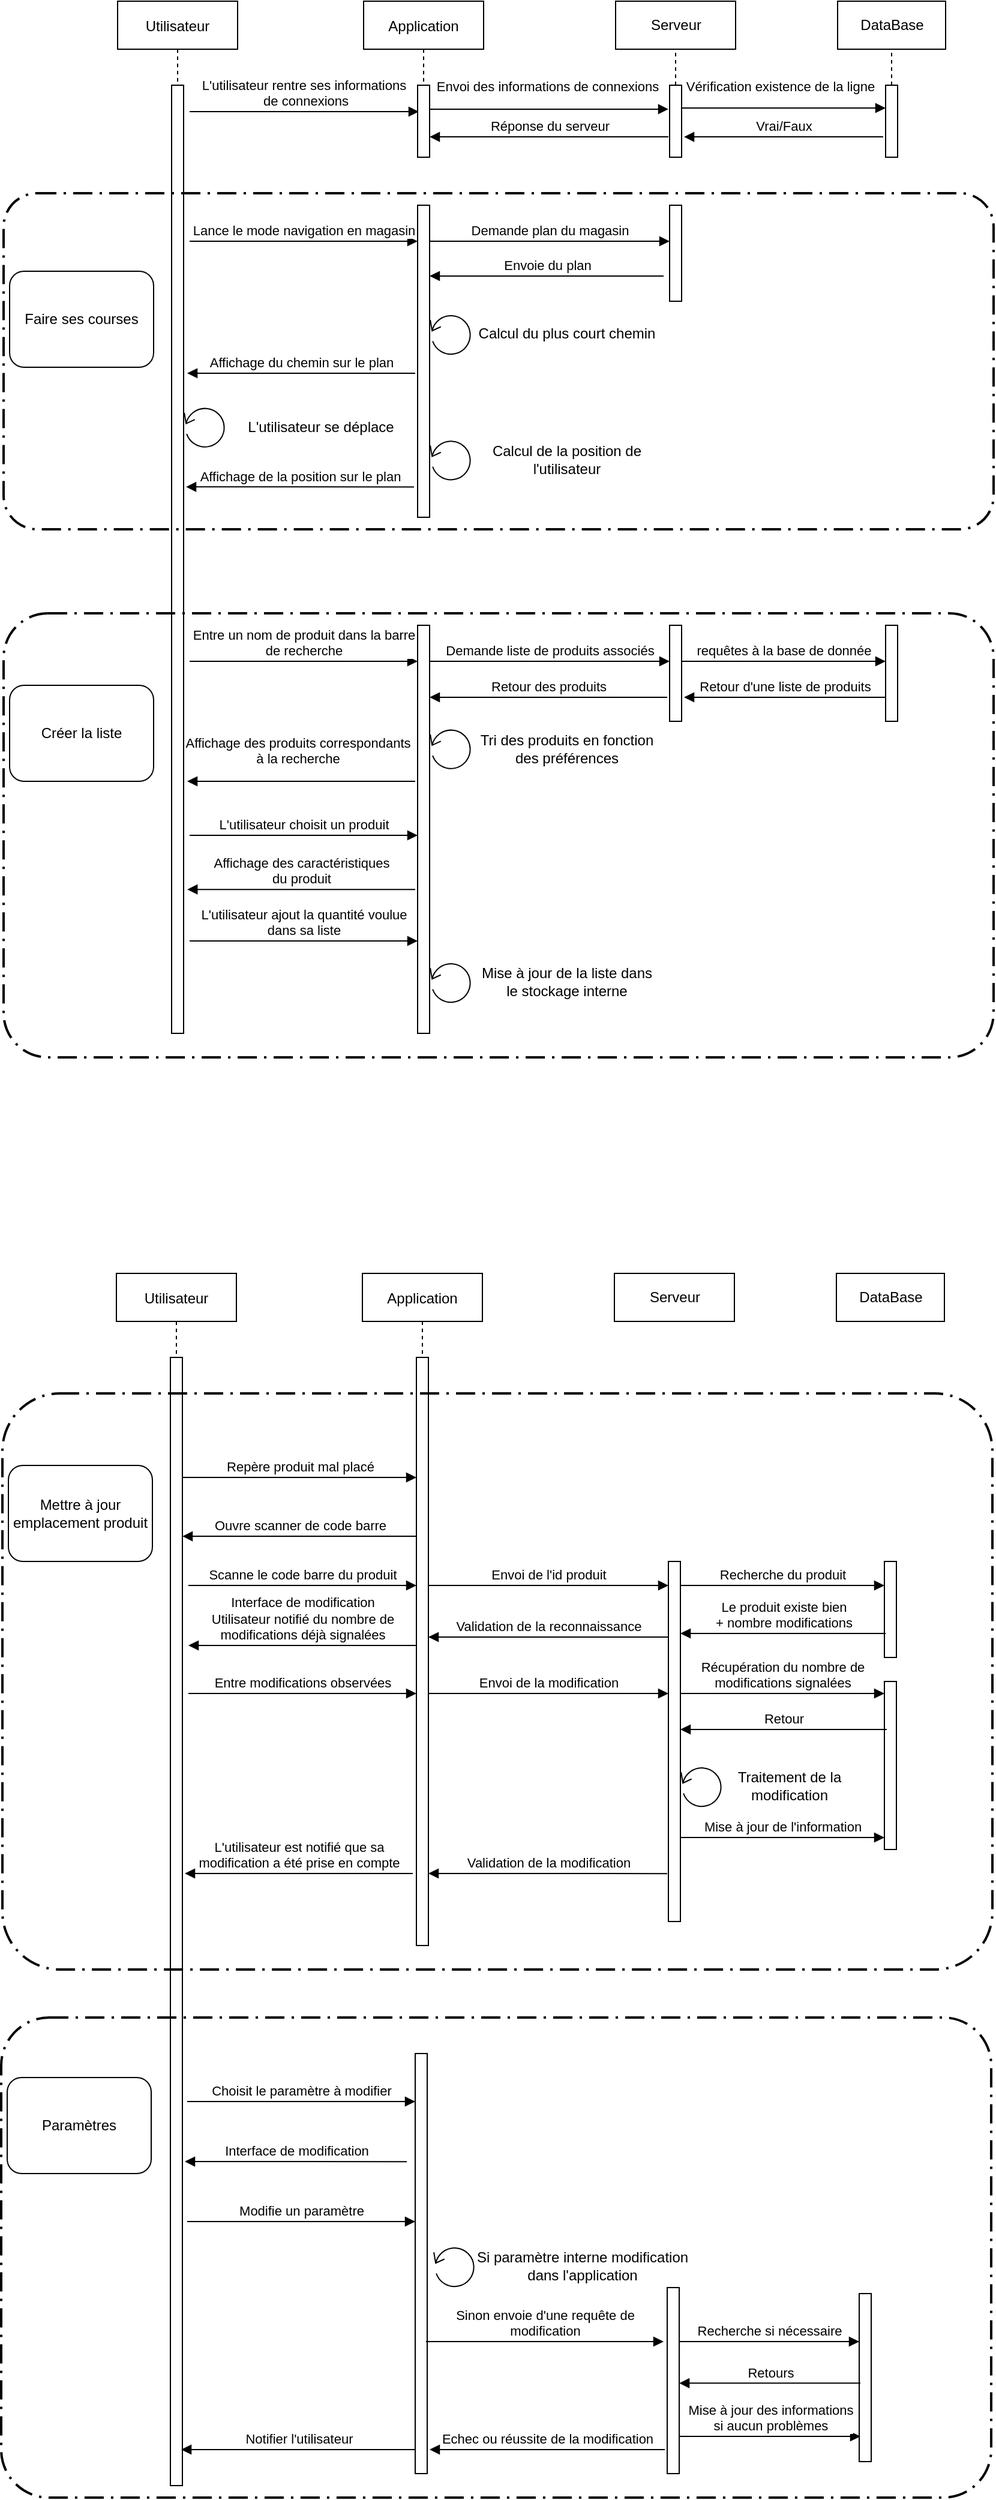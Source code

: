 <mxfile version="13.10.2" type="device"><diagram id="kgpKYQtTHZ0yAKxKKP6v" name="Page-1"><mxGraphModel dx="1422" dy="762" grid="1" gridSize="10" guides="1" tooltips="1" connect="1" arrows="1" fold="1" page="1" pageScale="1" pageWidth="850" pageHeight="1100" math="0" shadow="0"><root><mxCell id="0"/><mxCell id="1" parent="0"/><mxCell id="-C548VsCKAEbCrw7vw09-47" value="" style="html=1;points=[];perimeter=orthogonalPerimeter;" vertex="1" parent="1"><mxGeometry x="359" y="1190" width="10" height="490" as="geometry"/></mxCell><mxCell id="-C548VsCKAEbCrw7vw09-79" value="" style="html=1;points=[];perimeter=orthogonalPerimeter;" vertex="1" parent="1"><mxGeometry x="154" y="1190" width="10" height="940" as="geometry"/></mxCell><mxCell id="-C548VsCKAEbCrw7vw09-80" value="" style="rounded=1;arcSize=10;dashed=1;strokeColor=#000000;fillColor=none;gradientColor=none;dashPattern=8 3 1 3;strokeWidth=2;" vertex="1" parent="1"><mxGeometry x="14" y="1220" width="825" height="480" as="geometry"/></mxCell><mxCell id="3nuBFxr9cyL0pnOWT2aG-1" value="Utilisateur" style="shape=umlLifeline;perimeter=lifelinePerimeter;container=1;collapsible=0;recursiveResize=0;rounded=0;shadow=0;strokeWidth=1;" parent="1" vertex="1"><mxGeometry x="110" y="60" width="100" height="860" as="geometry"/></mxCell><mxCell id="3nuBFxr9cyL0pnOWT2aG-2" value="" style="points=[];perimeter=orthogonalPerimeter;rounded=0;shadow=0;strokeWidth=1;" parent="3nuBFxr9cyL0pnOWT2aG-1" vertex="1"><mxGeometry x="45" y="70" width="10" height="790" as="geometry"/></mxCell><mxCell id="3nuBFxr9cyL0pnOWT2aG-5" value="Application" style="shape=umlLifeline;perimeter=lifelinePerimeter;container=1;collapsible=0;recursiveResize=0;rounded=0;shadow=0;strokeWidth=1;" parent="1" vertex="1"><mxGeometry x="315" y="60" width="100" height="70" as="geometry"/></mxCell><mxCell id="3nuBFxr9cyL0pnOWT2aG-8" value="L'utilisateur rentre ses informations&#10; de connexions" style="verticalAlign=bottom;endArrow=block;shadow=0;strokeWidth=1;sourcePerimeterSpacing=0;" parent="1" edge="1"><mxGeometry relative="1" as="geometry"><mxPoint x="170" y="152" as="sourcePoint"/><mxPoint x="361" y="152" as="targetPoint"/></mxGeometry></mxCell><mxCell id="gKXTYtNGidSjOozzmySM-3" value="Serveur" style="html=1;" parent="1" vertex="1"><mxGeometry x="525" y="60" width="100" height="40" as="geometry"/></mxCell><mxCell id="gKXTYtNGidSjOozzmySM-8" value="" style="html=1;points=[];perimeter=orthogonalPerimeter;" parent="1" vertex="1"><mxGeometry x="360" y="130" width="10" height="60" as="geometry"/></mxCell><mxCell id="gKXTYtNGidSjOozzmySM-11" value="Envoi des informations de connexions" style="html=1;verticalAlign=bottom;endArrow=block;entryX=-0.1;entryY=0.333;entryDx=0;entryDy=0;entryPerimeter=0;" parent="1" source="gKXTYtNGidSjOozzmySM-8" target="gKXTYtNGidSjOozzmySM-12" edge="1"><mxGeometry x="-0.022" y="10" width="80" relative="1" as="geometry"><mxPoint x="490" y="150" as="sourcePoint"/><mxPoint x="550" y="150" as="targetPoint"/><Array as="points"><mxPoint x="500" y="150"/></Array><mxPoint as="offset"/></mxGeometry></mxCell><mxCell id="gKXTYtNGidSjOozzmySM-12" value="" style="html=1;points=[];perimeter=orthogonalPerimeter;" parent="1" vertex="1"><mxGeometry x="570" y="130" width="10" height="60" as="geometry"/></mxCell><mxCell id="gKXTYtNGidSjOozzmySM-17" value="" style="endArrow=none;dashed=1;html=1;entryX=0.5;entryY=1;entryDx=0;entryDy=0;exitX=0.5;exitY=0;exitDx=0;exitDy=0;exitPerimeter=0;" parent="1" source="gKXTYtNGidSjOozzmySM-12" target="gKXTYtNGidSjOozzmySM-3" edge="1"><mxGeometry width="50" height="50" relative="1" as="geometry"><mxPoint x="400" y="130" as="sourcePoint"/><mxPoint x="450" y="80" as="targetPoint"/></mxGeometry></mxCell><mxCell id="gKXTYtNGidSjOozzmySM-18" value="DataBase" style="html=1;" parent="1" vertex="1"><mxGeometry x="710" y="60" width="90" height="40" as="geometry"/></mxCell><mxCell id="gKXTYtNGidSjOozzmySM-19" value="" style="html=1;points=[];perimeter=orthogonalPerimeter;" parent="1" vertex="1"><mxGeometry x="750" y="130" width="10" height="60" as="geometry"/></mxCell><mxCell id="gKXTYtNGidSjOozzmySM-20" value="" style="endArrow=none;dashed=1;html=1;entryX=0.5;entryY=1;entryDx=0;entryDy=0;" parent="1" source="gKXTYtNGidSjOozzmySM-19" target="gKXTYtNGidSjOozzmySM-18" edge="1"><mxGeometry width="50" height="50" relative="1" as="geometry"><mxPoint x="755" y="120" as="sourcePoint"/><mxPoint x="450" y="180" as="targetPoint"/></mxGeometry></mxCell><mxCell id="gKXTYtNGidSjOozzmySM-21" value="Vérification existence de la ligne" style="html=1;verticalAlign=bottom;endArrow=block;" parent="1" source="gKXTYtNGidSjOozzmySM-12" edge="1"><mxGeometry x="-0.042" y="9" width="80" relative="1" as="geometry"><mxPoint x="380" y="210" as="sourcePoint"/><mxPoint x="750" y="149" as="targetPoint"/><mxPoint as="offset"/></mxGeometry></mxCell><mxCell id="gKXTYtNGidSjOozzmySM-23" value="Vrai/Faux" style="html=1;verticalAlign=bottom;endArrow=block;entryX=1.2;entryY=0.717;entryDx=0;entryDy=0;entryPerimeter=0;exitX=-0.2;exitY=0.717;exitDx=0;exitDy=0;exitPerimeter=0;" parent="1" source="gKXTYtNGidSjOozzmySM-19" target="gKXTYtNGidSjOozzmySM-12" edge="1"><mxGeometry width="80" relative="1" as="geometry"><mxPoint x="380" y="210" as="sourcePoint"/><mxPoint x="460" y="210" as="targetPoint"/></mxGeometry></mxCell><mxCell id="gKXTYtNGidSjOozzmySM-24" value="Réponse du serveur" style="html=1;verticalAlign=bottom;endArrow=block;exitX=-0.1;exitY=0.717;exitDx=0;exitDy=0;exitPerimeter=0;" parent="1" source="gKXTYtNGidSjOozzmySM-12" target="gKXTYtNGidSjOozzmySM-8" edge="1"><mxGeometry width="80" relative="1" as="geometry"><mxPoint x="380" y="210" as="sourcePoint"/><mxPoint x="380" y="173" as="targetPoint"/></mxGeometry></mxCell><mxCell id="gKXTYtNGidSjOozzmySM-25" value="" style="rounded=1;arcSize=10;dashed=1;strokeColor=#000000;fillColor=none;gradientColor=none;dashPattern=8 3 1 3;strokeWidth=2;" parent="1" vertex="1"><mxGeometry x="15" y="220" width="825" height="280" as="geometry"/></mxCell><mxCell id="gKXTYtNGidSjOozzmySM-31" value="Faire ses courses" style="shape=ext;rounded=1;html=1;whiteSpace=wrap;" parent="1" vertex="1"><mxGeometry x="20" y="285" width="120" height="80" as="geometry"/></mxCell><mxCell id="-C548VsCKAEbCrw7vw09-1" value="" style="html=1;points=[];perimeter=orthogonalPerimeter;" vertex="1" parent="1"><mxGeometry x="360" y="230" width="10" height="260" as="geometry"/></mxCell><mxCell id="-C548VsCKAEbCrw7vw09-2" value="Lance le mode navigation en magasin" style="html=1;verticalAlign=bottom;endArrow=block;" edge="1" parent="1"><mxGeometry width="80" relative="1" as="geometry"><mxPoint x="170" y="260" as="sourcePoint"/><mxPoint x="360" y="260.0" as="targetPoint"/></mxGeometry></mxCell><mxCell id="-C548VsCKAEbCrw7vw09-7" value="" style="html=1;points=[];perimeter=orthogonalPerimeter;" vertex="1" parent="1"><mxGeometry x="570" y="230" width="10" height="80" as="geometry"/></mxCell><mxCell id="-C548VsCKAEbCrw7vw09-8" value="Demande plan du magasin" style="html=1;verticalAlign=bottom;endArrow=block;" edge="1" parent="1" target="-C548VsCKAEbCrw7vw09-7"><mxGeometry width="80" relative="1" as="geometry"><mxPoint x="370" y="260" as="sourcePoint"/><mxPoint x="450" y="260" as="targetPoint"/></mxGeometry></mxCell><mxCell id="-C548VsCKAEbCrw7vw09-10" value="Envoie du plan" style="html=1;verticalAlign=bottom;endArrow=block;exitX=-0.5;exitY=0.625;exitDx=0;exitDy=0;exitPerimeter=0;" edge="1" parent="1"><mxGeometry width="80" relative="1" as="geometry"><mxPoint x="565" y="289" as="sourcePoint"/><mxPoint x="370" y="289" as="targetPoint"/></mxGeometry></mxCell><mxCell id="-C548VsCKAEbCrw7vw09-14" value="" style="shape=mxgraph.bpmn.loop;html=1;outlineConnect=0;rotation=65;" vertex="1" parent="1"><mxGeometry x="370" y="320" width="36.02" height="34.72" as="geometry"/></mxCell><mxCell id="-C548VsCKAEbCrw7vw09-15" value="Calcul du plus court chemin" style="text;html=1;strokeColor=none;fillColor=none;align=center;verticalAlign=middle;whiteSpace=wrap;rounded=0;" vertex="1" parent="1"><mxGeometry x="402" y="327.36" width="165" height="20" as="geometry"/></mxCell><mxCell id="-C548VsCKAEbCrw7vw09-16" value="Affichage du chemin sur le plan" style="html=1;verticalAlign=bottom;endArrow=block;" edge="1" parent="1"><mxGeometry width="80" relative="1" as="geometry"><mxPoint x="358" y="370" as="sourcePoint"/><mxPoint x="168" y="370" as="targetPoint"/></mxGeometry></mxCell><mxCell id="-C548VsCKAEbCrw7vw09-17" value="" style="shape=mxgraph.bpmn.loop;html=1;outlineConnect=0;rotation=65;" vertex="1" parent="1"><mxGeometry x="370" y="424.64" width="36.02" height="34.72" as="geometry"/></mxCell><mxCell id="-C548VsCKAEbCrw7vw09-18" value="Calcul de la position de l'utilisateur" style="text;html=1;strokeColor=none;fillColor=none;align=center;verticalAlign=middle;whiteSpace=wrap;rounded=0;" vertex="1" parent="1"><mxGeometry x="402" y="432" width="165" height="20" as="geometry"/></mxCell><mxCell id="-C548VsCKAEbCrw7vw09-19" value="Affichage de la position sur le plan" style="html=1;verticalAlign=bottom;endArrow=block;exitX=0;exitY=0.731;exitDx=0;exitDy=0;exitPerimeter=0;" edge="1" parent="1"><mxGeometry width="80" relative="1" as="geometry"><mxPoint x="357" y="464.7" as="sourcePoint"/><mxPoint x="167" y="464.64" as="targetPoint"/></mxGeometry></mxCell><mxCell id="-C548VsCKAEbCrw7vw09-20" value="" style="shape=mxgraph.bpmn.loop;html=1;outlineConnect=0;rotation=65;" vertex="1" parent="1"><mxGeometry x="165" y="397.28" width="36.02" height="34.72" as="geometry"/></mxCell><mxCell id="-C548VsCKAEbCrw7vw09-21" value="L'utilisateur se déplace" style="text;html=1;strokeColor=none;fillColor=none;align=center;verticalAlign=middle;whiteSpace=wrap;rounded=0;" vertex="1" parent="1"><mxGeometry x="197" y="404.64" width="165" height="20" as="geometry"/></mxCell><mxCell id="-C548VsCKAEbCrw7vw09-22" value="Créer la liste" style="shape=ext;rounded=1;html=1;whiteSpace=wrap;" vertex="1" parent="1"><mxGeometry x="20" y="630" width="120" height="80" as="geometry"/></mxCell><mxCell id="-C548VsCKAEbCrw7vw09-23" value="" style="rounded=1;arcSize=10;dashed=1;strokeColor=#000000;fillColor=none;gradientColor=none;dashPattern=8 3 1 3;strokeWidth=2;" vertex="1" parent="1"><mxGeometry x="15" y="570" width="825" height="370" as="geometry"/></mxCell><mxCell id="-C548VsCKAEbCrw7vw09-25" value="" style="html=1;points=[];perimeter=orthogonalPerimeter;" vertex="1" parent="1"><mxGeometry x="360" y="580" width="10" height="340" as="geometry"/></mxCell><mxCell id="-C548VsCKAEbCrw7vw09-26" value="Entre un nom de produit dans la barre&lt;br&gt;de recherche" style="html=1;verticalAlign=bottom;endArrow=block;" edge="1" parent="1"><mxGeometry width="80" relative="1" as="geometry"><mxPoint x="170" y="610" as="sourcePoint"/><mxPoint x="360" y="610" as="targetPoint"/></mxGeometry></mxCell><mxCell id="-C548VsCKAEbCrw7vw09-28" value="" style="html=1;points=[];perimeter=orthogonalPerimeter;" vertex="1" parent="1"><mxGeometry x="570" y="580" width="10" height="80" as="geometry"/></mxCell><mxCell id="-C548VsCKAEbCrw7vw09-29" value="Demande liste de produits associés" style="html=1;verticalAlign=bottom;endArrow=block;entryX=0;entryY=0.25;entryDx=0;entryDy=0;entryPerimeter=0;" edge="1" parent="1"><mxGeometry width="80" relative="1" as="geometry"><mxPoint x="370" y="610" as="sourcePoint"/><mxPoint x="570" y="610" as="targetPoint"/></mxGeometry></mxCell><mxCell id="-C548VsCKAEbCrw7vw09-30" value="" style="html=1;points=[];perimeter=orthogonalPerimeter;" vertex="1" parent="1"><mxGeometry x="750" y="580" width="10" height="80" as="geometry"/></mxCell><mxCell id="-C548VsCKAEbCrw7vw09-32" value="requêtes à la base de donnée" style="html=1;verticalAlign=bottom;endArrow=block;" edge="1" parent="1" target="-C548VsCKAEbCrw7vw09-30"><mxGeometry width="80" relative="1" as="geometry"><mxPoint x="580" y="610" as="sourcePoint"/><mxPoint x="660" y="610" as="targetPoint"/></mxGeometry></mxCell><mxCell id="-C548VsCKAEbCrw7vw09-33" value="Retour d'une liste de produits" style="html=1;verticalAlign=bottom;endArrow=block;entryX=1.2;entryY=0.75;entryDx=0;entryDy=0;entryPerimeter=0;" edge="1" parent="1" source="-C548VsCKAEbCrw7vw09-30" target="-C548VsCKAEbCrw7vw09-28"><mxGeometry width="80" relative="1" as="geometry"><mxPoint x="620" y="690" as="sourcePoint"/><mxPoint x="700" y="690" as="targetPoint"/></mxGeometry></mxCell><mxCell id="-C548VsCKAEbCrw7vw09-36" value="Retour des produits" style="html=1;verticalAlign=bottom;endArrow=block;" edge="1" parent="1" target="-C548VsCKAEbCrw7vw09-25"><mxGeometry width="80" relative="1" as="geometry"><mxPoint x="568" y="640" as="sourcePoint"/><mxPoint x="495" y="639.5" as="targetPoint"/><Array as="points"><mxPoint x="550" y="640"/></Array></mxGeometry></mxCell><mxCell id="-C548VsCKAEbCrw7vw09-37" value="" style="shape=mxgraph.bpmn.loop;html=1;outlineConnect=0;rotation=65;" vertex="1" parent="1"><mxGeometry x="370" y="665.28" width="36.02" height="34.72" as="geometry"/></mxCell><mxCell id="-C548VsCKAEbCrw7vw09-38" value="Tri des produits en fonction des préférences" style="text;html=1;strokeColor=none;fillColor=none;align=center;verticalAlign=middle;whiteSpace=wrap;rounded=0;" vertex="1" parent="1"><mxGeometry x="402" y="672.64" width="165" height="20" as="geometry"/></mxCell><mxCell id="-C548VsCKAEbCrw7vw09-39" value="Affichage des produits correspondants&lt;br&gt;à la recherche" style="html=1;verticalAlign=bottom;endArrow=block;" edge="1" parent="1"><mxGeometry x="0.032" y="-10" width="80" relative="1" as="geometry"><mxPoint x="358" y="710" as="sourcePoint"/><mxPoint x="168" y="710" as="targetPoint"/><mxPoint as="offset"/></mxGeometry></mxCell><mxCell id="-C548VsCKAEbCrw7vw09-40" value="L'utilisateur choisit un produit" style="html=1;verticalAlign=bottom;endArrow=block;" edge="1" parent="1"><mxGeometry width="80" relative="1" as="geometry"><mxPoint x="170" y="755" as="sourcePoint"/><mxPoint x="360" y="755" as="targetPoint"/></mxGeometry></mxCell><mxCell id="-C548VsCKAEbCrw7vw09-41" value="Affichage des caractéristiques&lt;br&gt;du produit" style="html=1;verticalAlign=bottom;endArrow=block;entryX=0.188;entryY=0.719;entryDx=0;entryDy=0;entryPerimeter=0;" edge="1" parent="1"><mxGeometry width="80" relative="1" as="geometry"><mxPoint x="358" y="800.08" as="sourcePoint"/><mxPoint x="168.1" y="800.08" as="targetPoint"/></mxGeometry></mxCell><mxCell id="-C548VsCKAEbCrw7vw09-42" value="L'utilisateur ajout la quantité voulue&lt;br&gt;dans sa liste" style="html=1;verticalAlign=bottom;endArrow=block;" edge="1" parent="1"><mxGeometry width="80" relative="1" as="geometry"><mxPoint x="170" y="843" as="sourcePoint"/><mxPoint x="360" y="843" as="targetPoint"/></mxGeometry></mxCell><mxCell id="-C548VsCKAEbCrw7vw09-43" value="" style="shape=mxgraph.bpmn.loop;html=1;outlineConnect=0;rotation=65;" vertex="1" parent="1"><mxGeometry x="370" y="860" width="36.02" height="34.72" as="geometry"/></mxCell><mxCell id="-C548VsCKAEbCrw7vw09-44" value="Mise à jour de la liste dans&lt;br&gt;le stockage interne" style="text;html=1;strokeColor=none;fillColor=none;align=center;verticalAlign=middle;whiteSpace=wrap;rounded=0;" vertex="1" parent="1"><mxGeometry x="402" y="867.36" width="165" height="20" as="geometry"/></mxCell><mxCell id="-C548VsCKAEbCrw7vw09-45" value="Mettre à jour emplacement produit" style="shape=ext;rounded=1;html=1;whiteSpace=wrap;" vertex="1" parent="1"><mxGeometry x="19" y="1280" width="120" height="80" as="geometry"/></mxCell><mxCell id="-C548VsCKAEbCrw7vw09-48" value="Repère produit mal placé" style="html=1;verticalAlign=bottom;endArrow=block;" edge="1" parent="1" target="-C548VsCKAEbCrw7vw09-47"><mxGeometry width="80" relative="1" as="geometry"><mxPoint x="164" y="1290" as="sourcePoint"/><mxPoint x="244" y="1290" as="targetPoint"/></mxGeometry></mxCell><mxCell id="-C548VsCKAEbCrw7vw09-49" value="Ouvre scanner de code barre" style="html=1;verticalAlign=bottom;endArrow=block;entryX=0.188;entryY=0.208;entryDx=0;entryDy=0;entryPerimeter=0;" edge="1" parent="1" source="-C548VsCKAEbCrw7vw09-47"><mxGeometry width="80" relative="1" as="geometry"><mxPoint x="354.9" y="1339" as="sourcePoint"/><mxPoint x="164.0" y="1339.06" as="targetPoint"/></mxGeometry></mxCell><mxCell id="-C548VsCKAEbCrw7vw09-50" value="Scanne le code barre du produit" style="html=1;verticalAlign=bottom;endArrow=block;" edge="1" parent="1" target="-C548VsCKAEbCrw7vw09-47"><mxGeometry width="80" relative="1" as="geometry"><mxPoint x="169" y="1380" as="sourcePoint"/><mxPoint x="249" y="1380" as="targetPoint"/></mxGeometry></mxCell><mxCell id="-C548VsCKAEbCrw7vw09-51" value="" style="html=1;points=[];perimeter=orthogonalPerimeter;" vertex="1" parent="1"><mxGeometry x="569" y="1360" width="10" height="300" as="geometry"/></mxCell><mxCell id="-C548VsCKAEbCrw7vw09-52" value="Envoi de l'id produit" style="html=1;verticalAlign=bottom;endArrow=block;" edge="1" parent="1"><mxGeometry width="80" relative="1" as="geometry"><mxPoint x="369" y="1380" as="sourcePoint"/><mxPoint x="569" y="1380" as="targetPoint"/></mxGeometry></mxCell><mxCell id="-C548VsCKAEbCrw7vw09-53" value="" style="html=1;points=[];perimeter=orthogonalPerimeter;" vertex="1" parent="1"><mxGeometry x="749" y="1360" width="10" height="80" as="geometry"/></mxCell><mxCell id="-C548VsCKAEbCrw7vw09-54" value="Recherche du produit" style="html=1;verticalAlign=bottom;endArrow=block;" edge="1" parent="1" target="-C548VsCKAEbCrw7vw09-53"><mxGeometry width="80" relative="1" as="geometry"><mxPoint x="579" y="1380" as="sourcePoint"/><mxPoint x="659" y="1380" as="targetPoint"/></mxGeometry></mxCell><mxCell id="-C548VsCKAEbCrw7vw09-56" value="Le produit existe bien&lt;br&gt;+ nombre modifications" style="html=1;verticalAlign=bottom;endArrow=block;" edge="1" parent="1" target="-C548VsCKAEbCrw7vw09-51"><mxGeometry width="80" relative="1" as="geometry"><mxPoint x="750" y="1420" as="sourcePoint"/><mxPoint x="689" y="1410" as="targetPoint"/><Array as="points"><mxPoint x="709" y="1420"/></Array></mxGeometry></mxCell><mxCell id="-C548VsCKAEbCrw7vw09-57" value="Validation de la reconnaissance" style="html=1;verticalAlign=bottom;endArrow=block;" edge="1" parent="1"><mxGeometry width="80" relative="1" as="geometry"><mxPoint x="569" y="1423" as="sourcePoint"/><mxPoint x="369" y="1423" as="targetPoint"/><Array as="points"><mxPoint x="499" y="1423"/></Array></mxGeometry></mxCell><mxCell id="-C548VsCKAEbCrw7vw09-58" value="Interface de modification&lt;br&gt;Utilisateur notifié du nombre de&lt;br&gt;modifications déjà signalées" style="html=1;verticalAlign=bottom;endArrow=block;" edge="1" parent="1"><mxGeometry width="80" relative="1" as="geometry"><mxPoint x="359" y="1430" as="sourcePoint"/><mxPoint x="169" y="1430" as="targetPoint"/></mxGeometry></mxCell><mxCell id="-C548VsCKAEbCrw7vw09-59" value="Entre modifications observées" style="html=1;verticalAlign=bottom;endArrow=block;" edge="1" parent="1" target="-C548VsCKAEbCrw7vw09-47"><mxGeometry width="80" relative="1" as="geometry"><mxPoint x="169" y="1470" as="sourcePoint"/><mxPoint x="249" y="1470" as="targetPoint"/></mxGeometry></mxCell><mxCell id="-C548VsCKAEbCrw7vw09-60" value="Envoi de la modification" style="html=1;verticalAlign=bottom;endArrow=block;" edge="1" parent="1" target="-C548VsCKAEbCrw7vw09-51"><mxGeometry width="80" relative="1" as="geometry"><mxPoint x="369" y="1470" as="sourcePoint"/><mxPoint x="449" y="1470" as="targetPoint"/></mxGeometry></mxCell><mxCell id="-C548VsCKAEbCrw7vw09-62" value="" style="html=1;points=[];perimeter=orthogonalPerimeter;" vertex="1" parent="1"><mxGeometry x="749" y="1460" width="10" height="140" as="geometry"/></mxCell><mxCell id="-C548VsCKAEbCrw7vw09-63" value="Récupération du nombre de&lt;br&gt;modifications signalées" style="html=1;verticalAlign=bottom;endArrow=block;" edge="1" parent="1" target="-C548VsCKAEbCrw7vw09-62"><mxGeometry width="80" relative="1" as="geometry"><mxPoint x="579" y="1470" as="sourcePoint"/><mxPoint x="659" y="1470" as="targetPoint"/></mxGeometry></mxCell><mxCell id="-C548VsCKAEbCrw7vw09-64" value="Retour" style="html=1;verticalAlign=bottom;endArrow=block;" edge="1" parent="1" target="-C548VsCKAEbCrw7vw09-51"><mxGeometry width="80" relative="1" as="geometry"><mxPoint x="751" y="1500" as="sourcePoint"/><mxPoint x="709" y="1500" as="targetPoint"/><Array as="points"><mxPoint x="609" y="1500"/></Array></mxGeometry></mxCell><mxCell id="-C548VsCKAEbCrw7vw09-65" value="" style="shape=mxgraph.bpmn.loop;html=1;outlineConnect=0;rotation=65;" vertex="1" parent="1"><mxGeometry x="579" y="1530" width="36.02" height="34.72" as="geometry"/></mxCell><mxCell id="-C548VsCKAEbCrw7vw09-66" value="Traitement de la&lt;br&gt;modification" style="text;html=1;strokeColor=none;fillColor=none;align=center;verticalAlign=middle;whiteSpace=wrap;rounded=0;" vertex="1" parent="1"><mxGeometry x="611" y="1537.36" width="118" height="20" as="geometry"/></mxCell><mxCell id="-C548VsCKAEbCrw7vw09-69" value="Mise à jour de l'information" style="html=1;verticalAlign=bottom;endArrow=block;" edge="1" parent="1" target="-C548VsCKAEbCrw7vw09-62"><mxGeometry width="80" relative="1" as="geometry"><mxPoint x="579" y="1590" as="sourcePoint"/><mxPoint x="659" y="1590" as="targetPoint"/></mxGeometry></mxCell><mxCell id="-C548VsCKAEbCrw7vw09-70" value="Validation de la modification" style="html=1;verticalAlign=bottom;endArrow=block;exitX=-0.1;exitY=0.867;exitDx=0;exitDy=0;exitPerimeter=0;" edge="1" parent="1" source="-C548VsCKAEbCrw7vw09-51" target="-C548VsCKAEbCrw7vw09-47"><mxGeometry width="80" relative="1" as="geometry"><mxPoint x="569" y="1630" as="sourcePoint"/><mxPoint x="529" y="1630" as="targetPoint"/><Array as="points"><mxPoint x="489" y="1620"/></Array></mxGeometry></mxCell><mxCell id="-C548VsCKAEbCrw7vw09-71" value="L'utilisateur est notifié que sa&lt;br&gt;modification a été prise en compte" style="html=1;verticalAlign=bottom;endArrow=block;" edge="1" parent="1"><mxGeometry width="80" relative="1" as="geometry"><mxPoint x="356" y="1620" as="sourcePoint"/><mxPoint x="166" y="1620" as="targetPoint"/></mxGeometry></mxCell><mxCell id="-C548VsCKAEbCrw7vw09-73" value="Utilisateur" style="shape=umlLifeline;perimeter=lifelinePerimeter;container=1;collapsible=0;recursiveResize=0;rounded=0;shadow=0;strokeWidth=1;" vertex="1" parent="1"><mxGeometry x="109" y="1120" width="100" height="70" as="geometry"/></mxCell><mxCell id="-C548VsCKAEbCrw7vw09-75" value="Application" style="shape=umlLifeline;perimeter=lifelinePerimeter;container=1;collapsible=0;recursiveResize=0;rounded=0;shadow=0;strokeWidth=1;" vertex="1" parent="1"><mxGeometry x="314" y="1120" width="100" height="70" as="geometry"/></mxCell><mxCell id="-C548VsCKAEbCrw7vw09-76" value="Serveur" style="html=1;" vertex="1" parent="1"><mxGeometry x="524" y="1120" width="100" height="40" as="geometry"/></mxCell><mxCell id="-C548VsCKAEbCrw7vw09-77" value="DataBase" style="html=1;" vertex="1" parent="1"><mxGeometry x="709" y="1120" width="90" height="40" as="geometry"/></mxCell><mxCell id="-C548VsCKAEbCrw7vw09-81" value="Paramètres" style="shape=ext;rounded=1;html=1;whiteSpace=wrap;" vertex="1" parent="1"><mxGeometry x="18" y="1790" width="120" height="80" as="geometry"/></mxCell><mxCell id="-C548VsCKAEbCrw7vw09-83" value="" style="rounded=1;arcSize=10;dashed=1;strokeColor=#000000;fillColor=none;gradientColor=none;dashPattern=8 3 1 3;strokeWidth=2;" vertex="1" parent="1"><mxGeometry x="13" y="1740" width="825" height="400" as="geometry"/></mxCell><mxCell id="-C548VsCKAEbCrw7vw09-84" value="" style="html=1;points=[];perimeter=orthogonalPerimeter;" vertex="1" parent="1"><mxGeometry x="358" y="1770" width="10" height="350" as="geometry"/></mxCell><mxCell id="-C548VsCKAEbCrw7vw09-85" value="Choisit le paramètre à modifier" style="html=1;verticalAlign=bottom;endArrow=block;" edge="1" parent="1" target="-C548VsCKAEbCrw7vw09-84"><mxGeometry width="80" relative="1" as="geometry"><mxPoint x="168" y="1810" as="sourcePoint"/><mxPoint x="248" y="1810" as="targetPoint"/></mxGeometry></mxCell><mxCell id="-C548VsCKAEbCrw7vw09-86" value="Interface de modification" style="html=1;verticalAlign=bottom;endArrow=block;exitX=-0.5;exitY=0.265;exitDx=0;exitDy=0;exitPerimeter=0;" edge="1" parent="1"><mxGeometry width="80" relative="1" as="geometry"><mxPoint x="351" y="1860.1" as="sourcePoint"/><mxPoint x="166" y="1860" as="targetPoint"/></mxGeometry></mxCell><mxCell id="-C548VsCKAEbCrw7vw09-87" value="Modifie un paramètre" style="html=1;verticalAlign=bottom;endArrow=block;" edge="1" parent="1" target="-C548VsCKAEbCrw7vw09-84"><mxGeometry width="80" relative="1" as="geometry"><mxPoint x="168" y="1910" as="sourcePoint"/><mxPoint x="248" y="1910" as="targetPoint"/></mxGeometry></mxCell><mxCell id="-C548VsCKAEbCrw7vw09-88" value="" style="shape=mxgraph.bpmn.loop;html=1;outlineConnect=0;rotation=65;" vertex="1" parent="1"><mxGeometry x="373" y="1930" width="36.02" height="34.72" as="geometry"/></mxCell><mxCell id="-C548VsCKAEbCrw7vw09-89" value="Si paramètre interne modification dans l'application" style="text;html=1;strokeColor=none;fillColor=none;align=center;verticalAlign=middle;whiteSpace=wrap;rounded=0;" vertex="1" parent="1"><mxGeometry x="405" y="1937.36" width="185" height="20" as="geometry"/></mxCell><mxCell id="-C548VsCKAEbCrw7vw09-90" value="Sinon envoie d'une requête de&lt;br&gt;modification" style="html=1;verticalAlign=bottom;endArrow=block;" edge="1" parent="1"><mxGeometry width="80" relative="1" as="geometry"><mxPoint x="367" y="2010" as="sourcePoint"/><mxPoint x="565" y="2010" as="targetPoint"/></mxGeometry></mxCell><mxCell id="-C548VsCKAEbCrw7vw09-91" value="" style="html=1;points=[];perimeter=orthogonalPerimeter;" vertex="1" parent="1"><mxGeometry x="568" y="1965" width="10" height="155" as="geometry"/></mxCell><mxCell id="-C548VsCKAEbCrw7vw09-92" value="" style="html=1;points=[];perimeter=orthogonalPerimeter;" vertex="1" parent="1"><mxGeometry x="728" y="1970" width="10" height="140" as="geometry"/></mxCell><mxCell id="-C548VsCKAEbCrw7vw09-93" value="Recherche si nécessaire" style="html=1;verticalAlign=bottom;endArrow=block;" edge="1" parent="1" target="-C548VsCKAEbCrw7vw09-92"><mxGeometry width="80" relative="1" as="geometry"><mxPoint x="578" y="2010" as="sourcePoint"/><mxPoint x="658" y="2010" as="targetPoint"/></mxGeometry></mxCell><mxCell id="-C548VsCKAEbCrw7vw09-94" value="Retours" style="html=1;verticalAlign=bottom;endArrow=block;exitX=0.1;exitY=0.562;exitDx=0;exitDy=0;exitPerimeter=0;" edge="1" parent="1"><mxGeometry width="80" relative="1" as="geometry"><mxPoint x="729" y="2044.68" as="sourcePoint"/><mxPoint x="578" y="2044.68" as="targetPoint"/></mxGeometry></mxCell><mxCell id="-C548VsCKAEbCrw7vw09-95" value="Mise à jour des informations&lt;br&gt;si aucun problèmes" style="html=1;verticalAlign=bottom;endArrow=block;" edge="1" parent="1"><mxGeometry width="80" relative="1" as="geometry"><mxPoint x="578" y="2089" as="sourcePoint"/><mxPoint x="729" y="2089" as="targetPoint"/></mxGeometry></mxCell><mxCell id="-C548VsCKAEbCrw7vw09-97" value="Echec ou réussite de la modification" style="html=1;verticalAlign=bottom;endArrow=block;exitX=-0.2;exitY=0.871;exitDx=0;exitDy=0;exitPerimeter=0;" edge="1" parent="1" source="-C548VsCKAEbCrw7vw09-91"><mxGeometry width="80" relative="1" as="geometry"><mxPoint x="438" y="2100" as="sourcePoint"/><mxPoint x="370" y="2100" as="targetPoint"/></mxGeometry></mxCell><mxCell id="-C548VsCKAEbCrw7vw09-98" value="Notifier l'utilisateur" style="html=1;verticalAlign=bottom;endArrow=block;" edge="1" parent="1" source="-C548VsCKAEbCrw7vw09-84"><mxGeometry width="80" relative="1" as="geometry"><mxPoint x="258" y="2100" as="sourcePoint"/><mxPoint x="163" y="2100" as="targetPoint"/><Array as="points"><mxPoint x="318" y="2100"/></Array></mxGeometry></mxCell></root></mxGraphModel></diagram></mxfile>